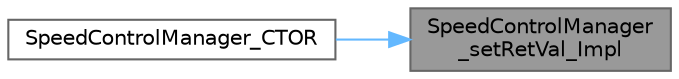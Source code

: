 digraph "SpeedControlManager_setRetVal_Impl"
{
 // LATEX_PDF_SIZE
  bgcolor="transparent";
  edge [fontname=Helvetica,fontsize=10,labelfontname=Helvetica,labelfontsize=10];
  node [fontname=Helvetica,fontsize=10,shape=box,height=0.2,width=0.4];
  rankdir="RL";
  Node1 [id="Node000001",label="SpeedControlManager\l_setRetVal_Impl",height=0.2,width=0.4,color="gray40", fillcolor="grey60", style="filled", fontcolor="black",tooltip="Sets the return value of the manager."];
  Node1 -> Node2 [id="edge1_Node000001_Node000002",dir="back",color="steelblue1",style="solid",tooltip=" "];
  Node2 [id="Node000002",label="SpeedControlManager_CTOR",height=0.2,width=0.4,color="grey40", fillcolor="white", style="filled",URL="$_speed_control_manager_8c.html#a840d63c1dae96bad2a6bf92f9717ef07",tooltip="Constructor for the Speed Control Manager."];
}
